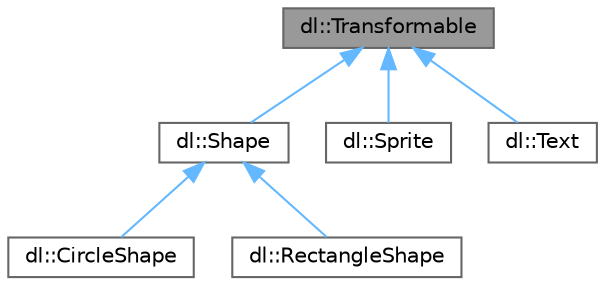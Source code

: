 digraph "dl::Transformable"
{
 // LATEX_PDF_SIZE
  bgcolor="transparent";
  edge [fontname=Helvetica,fontsize=10,labelfontname=Helvetica,labelfontsize=10];
  node [fontname=Helvetica,fontsize=10,shape=box,height=0.2,width=0.4];
  Node1 [id="Node000001",label="dl::Transformable",height=0.2,width=0.4,color="gray40", fillcolor="grey60", style="filled", fontcolor="black",tooltip="A base class for anything that has a position on the screen."];
  Node1 -> Node2 [id="edge1_Node000001_Node000002",dir="back",color="steelblue1",style="solid",tooltip=" "];
  Node2 [id="Node000002",label="dl::Shape",height=0.2,width=0.4,color="gray40", fillcolor="white", style="filled",URL="$classdl_1_1Shape.html",tooltip="The base class for any shape."];
  Node2 -> Node3 [id="edge2_Node000002_Node000003",dir="back",color="steelblue1",style="solid",tooltip=" "];
  Node3 [id="Node000003",label="dl::CircleShape",height=0.2,width=0.4,color="gray40", fillcolor="white", style="filled",URL="$classdl_1_1CircleShape.html",tooltip="A circle shape."];
  Node2 -> Node4 [id="edge3_Node000002_Node000004",dir="back",color="steelblue1",style="solid",tooltip=" "];
  Node4 [id="Node000004",label="dl::RectangleShape",height=0.2,width=0.4,color="gray40", fillcolor="white", style="filled",URL="$classdl_1_1RectangleShape.html",tooltip="A rectangle shape."];
  Node1 -> Node5 [id="edge4_Node000001_Node000005",dir="back",color="steelblue1",style="solid",tooltip=" "];
  Node5 [id="Node000005",label="dl::Sprite",height=0.2,width=0.4,color="gray40", fillcolor="white", style="filled",URL="$classdl_1_1Sprite.html",tooltip="A class used to handle the drawing and transformation of sprites."];
  Node1 -> Node6 [id="edge5_Node000001_Node000006",dir="back",color="steelblue1",style="solid",tooltip=" "];
  Node6 [id="Node000006",label="dl::Text",height=0.2,width=0.4,color="gray40", fillcolor="white", style="filled",URL="$classdl_1_1Text.html",tooltip="A class used to handle the transformation and drawing of visible text."];
}
